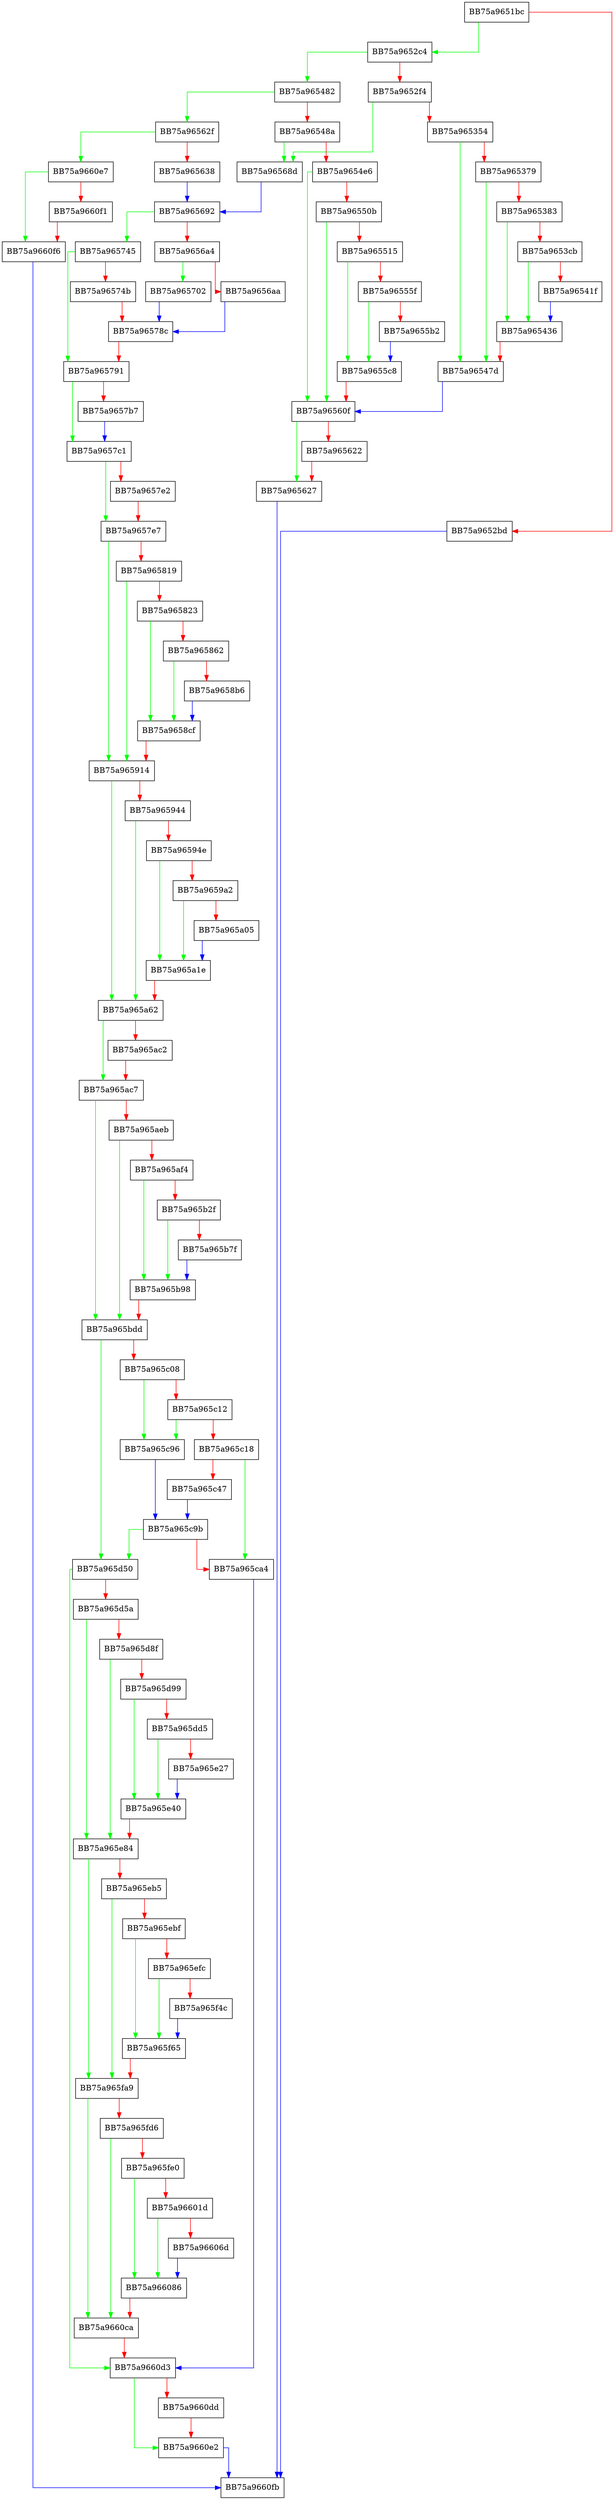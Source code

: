 digraph init {
  node [shape="box"];
  graph [splines=ortho];
  BB75a9651bc -> BB75a9652c4 [color="green"];
  BB75a9651bc -> BB75a9652bd [color="red"];
  BB75a9652bd -> BB75a9660fb [color="blue"];
  BB75a9652c4 -> BB75a965482 [color="green"];
  BB75a9652c4 -> BB75a9652f4 [color="red"];
  BB75a9652f4 -> BB75a96568d [color="green"];
  BB75a9652f4 -> BB75a965354 [color="red"];
  BB75a965354 -> BB75a96547d [color="green"];
  BB75a965354 -> BB75a965379 [color="red"];
  BB75a965379 -> BB75a96547d [color="green"];
  BB75a965379 -> BB75a965383 [color="red"];
  BB75a965383 -> BB75a965436 [color="green"];
  BB75a965383 -> BB75a9653cb [color="red"];
  BB75a9653cb -> BB75a965436 [color="green"];
  BB75a9653cb -> BB75a96541f [color="red"];
  BB75a96541f -> BB75a965436 [color="blue"];
  BB75a965436 -> BB75a96547d [color="red"];
  BB75a96547d -> BB75a96560f [color="blue"];
  BB75a965482 -> BB75a96562f [color="green"];
  BB75a965482 -> BB75a96548a [color="red"];
  BB75a96548a -> BB75a96568d [color="green"];
  BB75a96548a -> BB75a9654e6 [color="red"];
  BB75a9654e6 -> BB75a96560f [color="green"];
  BB75a9654e6 -> BB75a96550b [color="red"];
  BB75a96550b -> BB75a96560f [color="green"];
  BB75a96550b -> BB75a965515 [color="red"];
  BB75a965515 -> BB75a9655c8 [color="green"];
  BB75a965515 -> BB75a96555f [color="red"];
  BB75a96555f -> BB75a9655c8 [color="green"];
  BB75a96555f -> BB75a9655b2 [color="red"];
  BB75a9655b2 -> BB75a9655c8 [color="blue"];
  BB75a9655c8 -> BB75a96560f [color="red"];
  BB75a96560f -> BB75a965627 [color="green"];
  BB75a96560f -> BB75a965622 [color="red"];
  BB75a965622 -> BB75a965627 [color="red"];
  BB75a965627 -> BB75a9660fb [color="blue"];
  BB75a96562f -> BB75a9660e7 [color="green"];
  BB75a96562f -> BB75a965638 [color="red"];
  BB75a965638 -> BB75a965692 [color="blue"];
  BB75a96568d -> BB75a965692 [color="blue"];
  BB75a965692 -> BB75a965745 [color="green"];
  BB75a965692 -> BB75a9656a4 [color="red"];
  BB75a9656a4 -> BB75a965702 [color="green"];
  BB75a9656a4 -> BB75a9656aa [color="red"];
  BB75a9656aa -> BB75a96578c [color="blue"];
  BB75a965702 -> BB75a96578c [color="blue"];
  BB75a965745 -> BB75a965791 [color="green"];
  BB75a965745 -> BB75a96574b [color="red"];
  BB75a96574b -> BB75a96578c [color="red"];
  BB75a96578c -> BB75a965791 [color="red"];
  BB75a965791 -> BB75a9657c1 [color="green"];
  BB75a965791 -> BB75a9657b7 [color="red"];
  BB75a9657b7 -> BB75a9657c1 [color="blue"];
  BB75a9657c1 -> BB75a9657e7 [color="green"];
  BB75a9657c1 -> BB75a9657e2 [color="red"];
  BB75a9657e2 -> BB75a9657e7 [color="red"];
  BB75a9657e7 -> BB75a965914 [color="green"];
  BB75a9657e7 -> BB75a965819 [color="red"];
  BB75a965819 -> BB75a965914 [color="green"];
  BB75a965819 -> BB75a965823 [color="red"];
  BB75a965823 -> BB75a9658cf [color="green"];
  BB75a965823 -> BB75a965862 [color="red"];
  BB75a965862 -> BB75a9658cf [color="green"];
  BB75a965862 -> BB75a9658b6 [color="red"];
  BB75a9658b6 -> BB75a9658cf [color="blue"];
  BB75a9658cf -> BB75a965914 [color="red"];
  BB75a965914 -> BB75a965a62 [color="green"];
  BB75a965914 -> BB75a965944 [color="red"];
  BB75a965944 -> BB75a965a62 [color="green"];
  BB75a965944 -> BB75a96594e [color="red"];
  BB75a96594e -> BB75a965a1e [color="green"];
  BB75a96594e -> BB75a9659a2 [color="red"];
  BB75a9659a2 -> BB75a965a1e [color="green"];
  BB75a9659a2 -> BB75a965a05 [color="red"];
  BB75a965a05 -> BB75a965a1e [color="blue"];
  BB75a965a1e -> BB75a965a62 [color="red"];
  BB75a965a62 -> BB75a965ac7 [color="green"];
  BB75a965a62 -> BB75a965ac2 [color="red"];
  BB75a965ac2 -> BB75a965ac7 [color="red"];
  BB75a965ac7 -> BB75a965bdd [color="green"];
  BB75a965ac7 -> BB75a965aeb [color="red"];
  BB75a965aeb -> BB75a965bdd [color="green"];
  BB75a965aeb -> BB75a965af4 [color="red"];
  BB75a965af4 -> BB75a965b98 [color="green"];
  BB75a965af4 -> BB75a965b2f [color="red"];
  BB75a965b2f -> BB75a965b98 [color="green"];
  BB75a965b2f -> BB75a965b7f [color="red"];
  BB75a965b7f -> BB75a965b98 [color="blue"];
  BB75a965b98 -> BB75a965bdd [color="red"];
  BB75a965bdd -> BB75a965d50 [color="green"];
  BB75a965bdd -> BB75a965c08 [color="red"];
  BB75a965c08 -> BB75a965c96 [color="green"];
  BB75a965c08 -> BB75a965c12 [color="red"];
  BB75a965c12 -> BB75a965c96 [color="green"];
  BB75a965c12 -> BB75a965c18 [color="red"];
  BB75a965c18 -> BB75a965ca4 [color="green"];
  BB75a965c18 -> BB75a965c47 [color="red"];
  BB75a965c47 -> BB75a965c9b [color="blue"];
  BB75a965c96 -> BB75a965c9b [color="blue"];
  BB75a965c9b -> BB75a965d50 [color="green"];
  BB75a965c9b -> BB75a965ca4 [color="red"];
  BB75a965ca4 -> BB75a9660d3 [color="blue"];
  BB75a965d50 -> BB75a9660d3 [color="green"];
  BB75a965d50 -> BB75a965d5a [color="red"];
  BB75a965d5a -> BB75a965e84 [color="green"];
  BB75a965d5a -> BB75a965d8f [color="red"];
  BB75a965d8f -> BB75a965e84 [color="green"];
  BB75a965d8f -> BB75a965d99 [color="red"];
  BB75a965d99 -> BB75a965e40 [color="green"];
  BB75a965d99 -> BB75a965dd5 [color="red"];
  BB75a965dd5 -> BB75a965e40 [color="green"];
  BB75a965dd5 -> BB75a965e27 [color="red"];
  BB75a965e27 -> BB75a965e40 [color="blue"];
  BB75a965e40 -> BB75a965e84 [color="red"];
  BB75a965e84 -> BB75a965fa9 [color="green"];
  BB75a965e84 -> BB75a965eb5 [color="red"];
  BB75a965eb5 -> BB75a965fa9 [color="green"];
  BB75a965eb5 -> BB75a965ebf [color="red"];
  BB75a965ebf -> BB75a965f65 [color="green"];
  BB75a965ebf -> BB75a965efc [color="red"];
  BB75a965efc -> BB75a965f65 [color="green"];
  BB75a965efc -> BB75a965f4c [color="red"];
  BB75a965f4c -> BB75a965f65 [color="blue"];
  BB75a965f65 -> BB75a965fa9 [color="red"];
  BB75a965fa9 -> BB75a9660ca [color="green"];
  BB75a965fa9 -> BB75a965fd6 [color="red"];
  BB75a965fd6 -> BB75a9660ca [color="green"];
  BB75a965fd6 -> BB75a965fe0 [color="red"];
  BB75a965fe0 -> BB75a966086 [color="green"];
  BB75a965fe0 -> BB75a96601d [color="red"];
  BB75a96601d -> BB75a966086 [color="green"];
  BB75a96601d -> BB75a96606d [color="red"];
  BB75a96606d -> BB75a966086 [color="blue"];
  BB75a966086 -> BB75a9660ca [color="red"];
  BB75a9660ca -> BB75a9660d3 [color="red"];
  BB75a9660d3 -> BB75a9660e2 [color="green"];
  BB75a9660d3 -> BB75a9660dd [color="red"];
  BB75a9660dd -> BB75a9660e2 [color="red"];
  BB75a9660e2 -> BB75a9660fb [color="blue"];
  BB75a9660e7 -> BB75a9660f6 [color="green"];
  BB75a9660e7 -> BB75a9660f1 [color="red"];
  BB75a9660f1 -> BB75a9660f6 [color="red"];
  BB75a9660f6 -> BB75a9660fb [color="blue"];
}